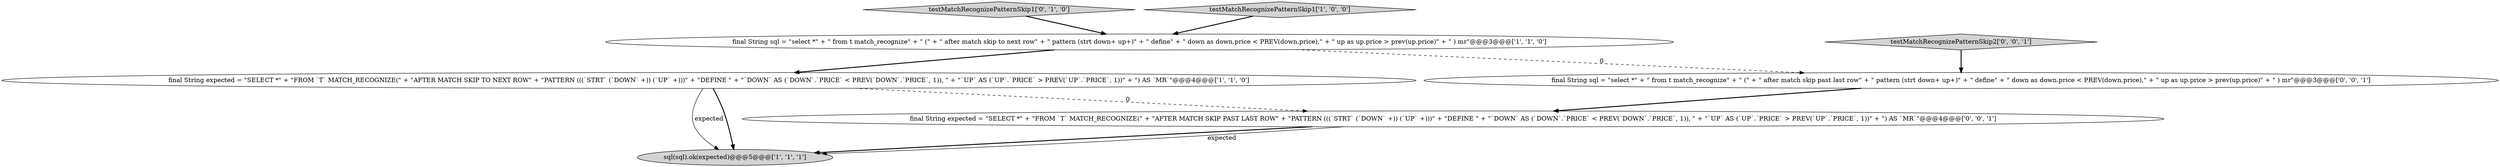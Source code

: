 digraph {
1 [style = filled, label = "sql(sql).ok(expected)@@@5@@@['1', '1', '1']", fillcolor = lightgray, shape = ellipse image = "AAA0AAABBB1BBB"];
2 [style = filled, label = "final String sql = \"select *\" + \" from t match_recognize\" + \" (\" + \" after match skip to next row\" + \" pattern (strt down+ up+)\" + \" define\" + \" down as down.price < PREV(down.price),\" + \" up as up.price > prev(up.price)\" + \" ) mr\"@@@3@@@['1', '1', '0']", fillcolor = white, shape = ellipse image = "AAA0AAABBB1BBB"];
4 [style = filled, label = "testMatchRecognizePatternSkip1['0', '1', '0']", fillcolor = lightgray, shape = diamond image = "AAA0AAABBB2BBB"];
3 [style = filled, label = "final String expected = \"SELECT *\" + \"FROM `T` MATCH_RECOGNIZE(\" + \"AFTER MATCH SKIP TO NEXT ROW\" + \"PATTERN (((`STRT` (`DOWN` +)) (`UP` +)))\" + \"DEFINE \" + \"`DOWN` AS (`DOWN`.`PRICE` < PREV(`DOWN`.`PRICE`, 1)), \" + \"`UP` AS (`UP`.`PRICE` > PREV(`UP`.`PRICE`, 1))\" + \") AS `MR`\"@@@4@@@['1', '1', '0']", fillcolor = white, shape = ellipse image = "AAA0AAABBB1BBB"];
6 [style = filled, label = "final String expected = \"SELECT *\" + \"FROM `T` MATCH_RECOGNIZE(\" + \"AFTER MATCH SKIP PAST LAST ROW\" + \"PATTERN (((`STRT` (`DOWN` +)) (`UP` +)))\" + \"DEFINE \" + \"`DOWN` AS (`DOWN`.`PRICE` < PREV(`DOWN`.`PRICE`, 1)), \" + \"`UP` AS (`UP`.`PRICE` > PREV(`UP`.`PRICE`, 1))\" + \") AS `MR`\"@@@4@@@['0', '0', '1']", fillcolor = white, shape = ellipse image = "AAA0AAABBB3BBB"];
5 [style = filled, label = "final String sql = \"select *\" + \" from t match_recognize\" + \" (\" + \" after match skip past last row\" + \" pattern (strt down+ up+)\" + \" define\" + \" down as down.price < PREV(down.price),\" + \" up as up.price > prev(up.price)\" + \" ) mr\"@@@3@@@['0', '0', '1']", fillcolor = white, shape = ellipse image = "AAA0AAABBB3BBB"];
0 [style = filled, label = "testMatchRecognizePatternSkip1['1', '0', '0']", fillcolor = lightgray, shape = diamond image = "AAA0AAABBB1BBB"];
7 [style = filled, label = "testMatchRecognizePatternSkip2['0', '0', '1']", fillcolor = lightgray, shape = diamond image = "AAA0AAABBB3BBB"];
3->1 [style = solid, label="expected"];
6->1 [style = bold, label=""];
2->5 [style = dashed, label="0"];
7->5 [style = bold, label=""];
6->1 [style = solid, label="expected"];
3->6 [style = dashed, label="0"];
4->2 [style = bold, label=""];
5->6 [style = bold, label=""];
3->1 [style = bold, label=""];
2->3 [style = bold, label=""];
0->2 [style = bold, label=""];
}

